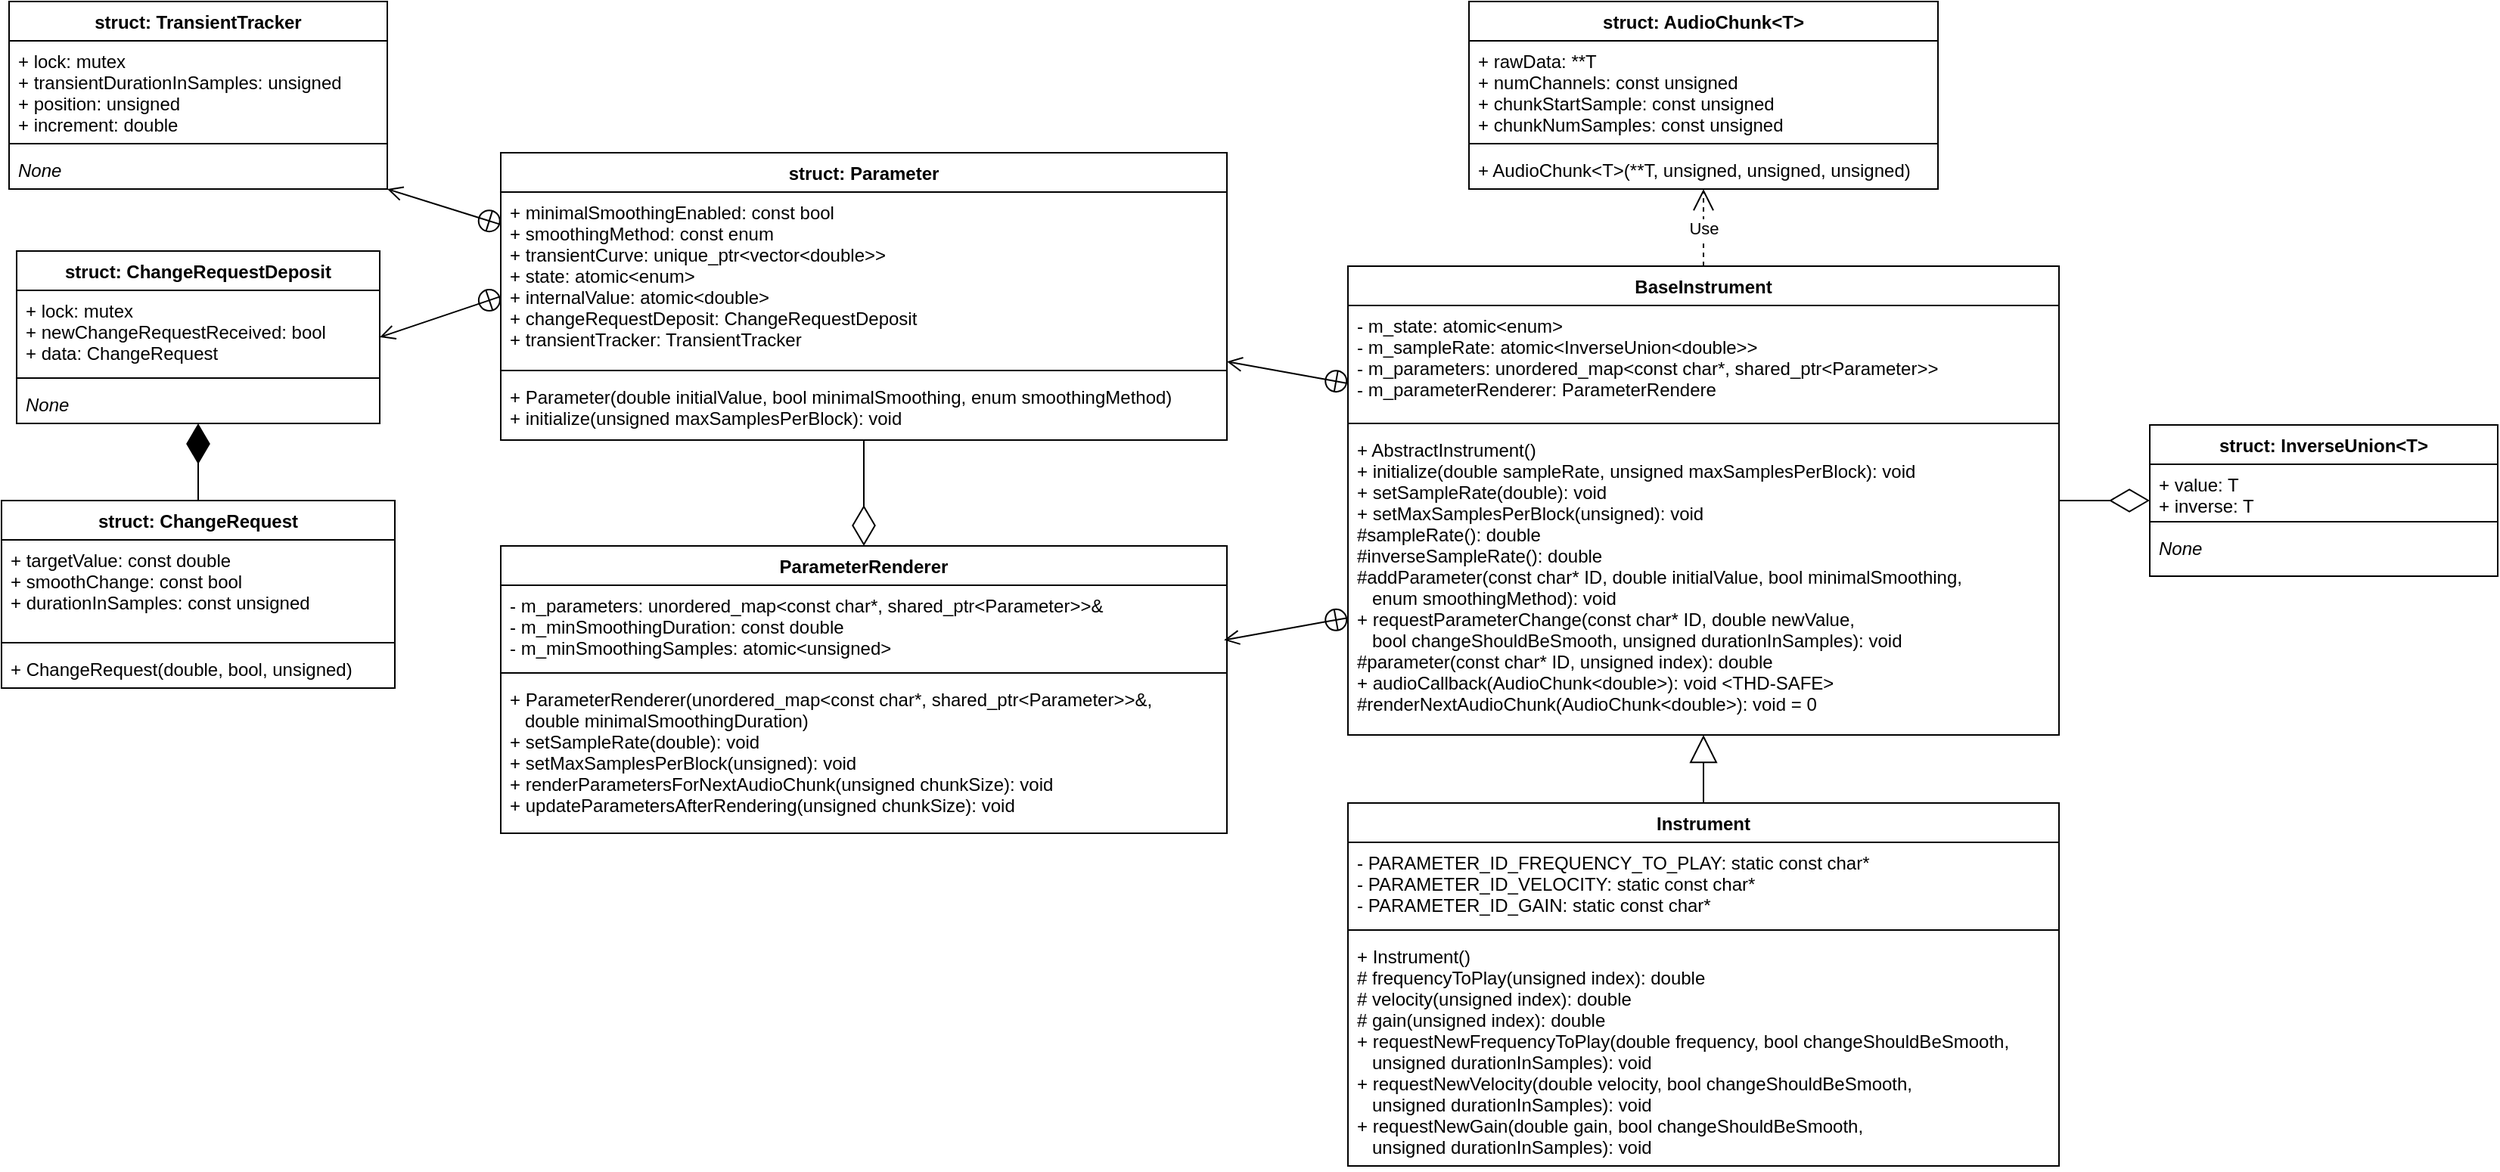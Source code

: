 <mxfile version="12.7.9" type="device"><diagram id="C5RBs43oDa-KdzZeNtuy" name="Page-1"><mxGraphModel dx="2249" dy="769" grid="1" gridSize="10" guides="1" tooltips="1" connect="1" arrows="1" fold="1" page="1" pageScale="1" pageWidth="827" pageHeight="1169" math="0" shadow="0"><root><mxCell id="WIyWlLk6GJQsqaUBKTNV-0"/><mxCell id="WIyWlLk6GJQsqaUBKTNV-1" parent="WIyWlLk6GJQsqaUBKTNV-0"/><mxCell id="WAusQOBAcn_8Y_wAcEOT-0" value="BaseInstrument" style="swimlane;fontStyle=1;align=center;verticalAlign=top;childLayout=stackLayout;horizontal=1;startSize=26;horizontalStack=0;resizeParent=1;resizeParentMax=0;resizeLast=0;collapsible=1;marginBottom=0;swimlaneLine=1;shadow=0;" parent="WIyWlLk6GJQsqaUBKTNV-1" vertex="1"><mxGeometry x="590" y="375" width="470" height="310" as="geometry"><mxRectangle x="230" y="250" width="90" height="26" as="alternateBounds"/></mxGeometry></mxCell><mxCell id="WAusQOBAcn_8Y_wAcEOT-1" value="- m_state: atomic&lt;enum&gt;&#xA;- m_sampleRate: atomic&lt;InverseUnion&lt;double&gt;&gt;&#xA;- m_parameters: unordered_map&lt;const char*, shared_ptr&lt;Parameter&gt;&gt;&#xA;- m_parameterRenderer: ParameterRendere&#xA;" style="text;strokeColor=none;fillColor=none;align=left;verticalAlign=top;spacingLeft=4;spacingRight=4;overflow=hidden;rotatable=0;points=[[0,0.5],[1,0.5]];portConstraint=eastwest;" parent="WAusQOBAcn_8Y_wAcEOT-0" vertex="1"><mxGeometry y="26" width="470" height="74" as="geometry"/></mxCell><mxCell id="WAusQOBAcn_8Y_wAcEOT-2" value="" style="line;strokeWidth=1;fillColor=none;align=left;verticalAlign=middle;spacingTop=-1;spacingLeft=3;spacingRight=3;rotatable=0;labelPosition=right;points=[];portConstraint=eastwest;" parent="WAusQOBAcn_8Y_wAcEOT-0" vertex="1"><mxGeometry y="100" width="470" height="8" as="geometry"/></mxCell><mxCell id="WAusQOBAcn_8Y_wAcEOT-3" value="+ AbstractInstrument()&#xA;+ initialize(double sampleRate, unsigned maxSamplesPerBlock): void&#xA;+ setSampleRate(double): void&#xA;+ setMaxSamplesPerBlock(unsigned): void&#xA;#sampleRate(): double&#xA;#inverseSampleRate(): double&#xA;#addParameter(const char* ID, double initialValue, bool minimalSmoothing,&#xA;   enum smoothingMethod): void&#xA;+ requestParameterChange(const char* ID, double newValue,&#xA;   bool changeShouldBeSmooth, unsigned durationInSamples): void&#xA;#parameter(const char* ID, unsigned index): double&#xA;+ audioCallback(AudioChunk&lt;double&gt;): void &lt;THD-SAFE&gt;&#xA;#renderNextAudioChunk(AudioChunk&lt;double&gt;): void = 0&#xA;" style="text;strokeColor=none;fillColor=none;align=left;verticalAlign=top;spacingLeft=4;spacingRight=4;overflow=hidden;rotatable=0;points=[[0,0.5],[1,0.5]];portConstraint=eastwest;" parent="WAusQOBAcn_8Y_wAcEOT-0" vertex="1"><mxGeometry y="108" width="470" height="202" as="geometry"/></mxCell><mxCell id="WAusQOBAcn_8Y_wAcEOT-5" value="struct: AudioChunk&lt;T&gt;" style="swimlane;fontStyle=1;align=center;verticalAlign=top;childLayout=stackLayout;horizontal=1;startSize=26;horizontalStack=0;resizeParent=1;resizeParentMax=0;resizeLast=0;collapsible=1;marginBottom=0;" parent="WIyWlLk6GJQsqaUBKTNV-1" vertex="1"><mxGeometry x="670" y="200" width="310" height="124" as="geometry"/></mxCell><mxCell id="WAusQOBAcn_8Y_wAcEOT-6" value="+ rawData: **T&#xA;+ numChannels: const unsigned&#xA;+ chunkStartSample: const unsigned&#xA;+ chunkNumSamples: const unsigned&#xA;&#xA;" style="text;strokeColor=none;fillColor=none;align=left;verticalAlign=top;spacingLeft=4;spacingRight=4;overflow=hidden;rotatable=0;points=[[0,0.5],[1,0.5]];portConstraint=eastwest;fontStyle=0" parent="WAusQOBAcn_8Y_wAcEOT-5" vertex="1"><mxGeometry y="26" width="310" height="64" as="geometry"/></mxCell><mxCell id="WAusQOBAcn_8Y_wAcEOT-7" value="" style="line;strokeWidth=1;fillColor=none;align=left;verticalAlign=middle;spacingTop=-1;spacingLeft=3;spacingRight=3;rotatable=0;labelPosition=right;points=[];portConstraint=eastwest;" parent="WAusQOBAcn_8Y_wAcEOT-5" vertex="1"><mxGeometry y="90" width="310" height="8" as="geometry"/></mxCell><mxCell id="WAusQOBAcn_8Y_wAcEOT-8" value="+ AudioChunk&lt;T&gt;(**T, unsigned, unsigned, unsigned)" style="text;strokeColor=none;fillColor=none;align=left;verticalAlign=top;spacingLeft=4;spacingRight=4;overflow=hidden;rotatable=0;points=[[0,0.5],[1,0.5]];portConstraint=eastwest;fontStyle=0" parent="WAusQOBAcn_8Y_wAcEOT-5" vertex="1"><mxGeometry y="98" width="310" height="26" as="geometry"/></mxCell><mxCell id="WAusQOBAcn_8Y_wAcEOT-21" value="struct: InverseUnion&lt;T&gt;" style="swimlane;fontStyle=1;align=center;verticalAlign=top;childLayout=stackLayout;horizontal=1;startSize=26;horizontalStack=0;resizeParent=1;resizeParentMax=0;resizeLast=0;collapsible=1;marginBottom=0;" parent="WIyWlLk6GJQsqaUBKTNV-1" vertex="1"><mxGeometry x="1120" y="480" width="230" height="100" as="geometry"/></mxCell><mxCell id="WAusQOBAcn_8Y_wAcEOT-22" value="+ value: T&#xA;+ inverse: T&#xA;" style="text;strokeColor=none;fillColor=none;align=left;verticalAlign=top;spacingLeft=4;spacingRight=4;overflow=hidden;rotatable=0;points=[[0,0.5],[1,0.5]];portConstraint=eastwest;fontStyle=0" parent="WAusQOBAcn_8Y_wAcEOT-21" vertex="1"><mxGeometry y="26" width="230" height="34" as="geometry"/></mxCell><mxCell id="WAusQOBAcn_8Y_wAcEOT-23" value="" style="line;strokeWidth=1;fillColor=none;align=left;verticalAlign=middle;spacingTop=-1;spacingLeft=3;spacingRight=3;rotatable=0;labelPosition=right;points=[];portConstraint=eastwest;" parent="WAusQOBAcn_8Y_wAcEOT-21" vertex="1"><mxGeometry y="60" width="230" height="8" as="geometry"/></mxCell><mxCell id="WAusQOBAcn_8Y_wAcEOT-24" value="None" style="text;strokeColor=none;fillColor=none;align=left;verticalAlign=top;spacingLeft=4;spacingRight=4;overflow=hidden;rotatable=0;points=[[0,0.5],[1,0.5]];portConstraint=eastwest;fontStyle=2" parent="WAusQOBAcn_8Y_wAcEOT-21" vertex="1"><mxGeometry y="68" width="230" height="32" as="geometry"/></mxCell><mxCell id="7zrHmqrc3NsQJCDWhrxF-0" value="ParameterRenderer" style="swimlane;fontStyle=1;align=center;verticalAlign=top;childLayout=stackLayout;horizontal=1;startSize=26;horizontalStack=0;resizeParent=1;resizeParentMax=0;resizeLast=0;collapsible=1;marginBottom=0;" parent="WIyWlLk6GJQsqaUBKTNV-1" vertex="1"><mxGeometry x="30" y="560" width="480" height="190" as="geometry"/></mxCell><mxCell id="7zrHmqrc3NsQJCDWhrxF-1" value="- m_parameters: unordered_map&lt;const char*, shared_ptr&lt;Parameter&gt;&gt;&amp;&#xA;- m_minSmoothingDuration: const double&#xA;- m_minSmoothingSamples: atomic&lt;unsigned&gt;&#xA;&#xA;&#xA;&#xA;&#xA;" style="text;strokeColor=none;fillColor=none;align=left;verticalAlign=top;spacingLeft=4;spacingRight=4;overflow=hidden;rotatable=0;points=[[0,0.5],[1,0.5]];portConstraint=eastwest;fontStyle=0" parent="7zrHmqrc3NsQJCDWhrxF-0" vertex="1"><mxGeometry y="26" width="480" height="54" as="geometry"/></mxCell><mxCell id="7zrHmqrc3NsQJCDWhrxF-2" value="" style="line;strokeWidth=1;fillColor=none;align=left;verticalAlign=middle;spacingTop=-1;spacingLeft=3;spacingRight=3;rotatable=0;labelPosition=right;points=[];portConstraint=eastwest;" parent="7zrHmqrc3NsQJCDWhrxF-0" vertex="1"><mxGeometry y="80" width="480" height="8" as="geometry"/></mxCell><mxCell id="7zrHmqrc3NsQJCDWhrxF-3" value="+ ParameterRenderer(unordered_map&lt;const char*, shared_ptr&lt;Parameter&gt;&gt;&amp;,&#xA;   double minimalSmoothingDuration)&#xA;+ setSampleRate(double): void&#xA;+ setMaxSamplesPerBlock(unsigned): void&#xA;+ renderParametersForNextAudioChunk(unsigned chunkSize): void&#xA;+ updateParametersAfterRendering(unsigned chunkSize): void&#xA;" style="text;strokeColor=none;fillColor=none;align=left;verticalAlign=top;spacingLeft=4;spacingRight=4;overflow=hidden;rotatable=0;points=[[0,0.5],[1,0.5]];portConstraint=eastwest;fontStyle=0" parent="7zrHmqrc3NsQJCDWhrxF-0" vertex="1"><mxGeometry y="88" width="480" height="102" as="geometry"/></mxCell><mxCell id="7zrHmqrc3NsQJCDWhrxF-4" value="struct: Parameter" style="swimlane;fontStyle=1;align=center;verticalAlign=top;childLayout=stackLayout;horizontal=1;startSize=26;horizontalStack=0;resizeParent=1;resizeParentMax=0;resizeLast=0;collapsible=1;marginBottom=0;" parent="WIyWlLk6GJQsqaUBKTNV-1" vertex="1"><mxGeometry x="30" y="300" width="480" height="190" as="geometry"/></mxCell><mxCell id="7zrHmqrc3NsQJCDWhrxF-5" value="+ minimalSmoothingEnabled: const bool&#xA;+ smoothingMethod: const enum&#xA;+ transientCurve: unique_ptr&lt;vector&lt;double&gt;&gt;&#xA;+ state: atomic&lt;enum&gt;&#xA;+ internalValue: atomic&lt;double&gt;&#xA;+ changeRequestDeposit: ChangeRequestDeposit&#xA;+ transientTracker: TransientTracker&#xA;&#xA;" style="text;strokeColor=none;fillColor=none;align=left;verticalAlign=top;spacingLeft=4;spacingRight=4;overflow=hidden;rotatable=0;points=[[0,0.5],[1,0.5]];portConstraint=eastwest;fontStyle=0" parent="7zrHmqrc3NsQJCDWhrxF-4" vertex="1"><mxGeometry y="26" width="480" height="114" as="geometry"/></mxCell><mxCell id="7zrHmqrc3NsQJCDWhrxF-6" value="" style="line;strokeWidth=1;fillColor=none;align=left;verticalAlign=middle;spacingTop=-1;spacingLeft=3;spacingRight=3;rotatable=0;labelPosition=right;points=[];portConstraint=eastwest;" parent="7zrHmqrc3NsQJCDWhrxF-4" vertex="1"><mxGeometry y="140" width="480" height="8" as="geometry"/></mxCell><mxCell id="7zrHmqrc3NsQJCDWhrxF-7" value="+ Parameter(double initialValue, bool minimalSmoothing, enum smoothingMethod)&#xA;+ initialize(unsigned maxSamplesPerBlock): void&#xA;" style="text;strokeColor=none;fillColor=none;align=left;verticalAlign=top;spacingLeft=4;spacingRight=4;overflow=hidden;rotatable=0;points=[[0,0.5],[1,0.5]];portConstraint=eastwest;fontStyle=0" parent="7zrHmqrc3NsQJCDWhrxF-4" vertex="1"><mxGeometry y="148" width="480" height="42" as="geometry"/></mxCell><mxCell id="7zrHmqrc3NsQJCDWhrxF-9" value="" style="endArrow=open;startArrow=circlePlus;endFill=0;startFill=0;endSize=8;html=1;strokeColor=#000000;fontColor=#FF3333;entryX=0.996;entryY=0.672;entryDx=0;entryDy=0;entryPerimeter=0;exitX=0;exitY=0.75;exitDx=0;exitDy=0;" parent="WIyWlLk6GJQsqaUBKTNV-1" source="WAusQOBAcn_8Y_wAcEOT-0" target="7zrHmqrc3NsQJCDWhrxF-1" edge="1"><mxGeometry width="160" relative="1" as="geometry"><mxPoint x="630" y="519" as="sourcePoint"/><mxPoint x="580" y="363" as="targetPoint"/></mxGeometry></mxCell><mxCell id="7zrHmqrc3NsQJCDWhrxF-11" value="" style="endArrow=diamondThin;endFill=0;endSize=24;html=1;strokeColor=#000000;fontColor=#FF3333;exitX=0.5;exitY=1;exitDx=0;exitDy=0;entryX=0.5;entryY=0;entryDx=0;entryDy=0;" parent="WIyWlLk6GJQsqaUBKTNV-1" source="7zrHmqrc3NsQJCDWhrxF-4" target="7zrHmqrc3NsQJCDWhrxF-0" edge="1"><mxGeometry width="160" relative="1" as="geometry"><mxPoint x="555" y="610" as="sourcePoint"/><mxPoint x="320" y="500" as="targetPoint"/></mxGeometry></mxCell><mxCell id="7zrHmqrc3NsQJCDWhrxF-31" value="" style="endArrow=open;startArrow=circlePlus;endFill=0;startFill=0;endSize=8;html=1;strokeColor=#000000;fontColor=#FF3333;exitX=0;exitY=0.25;exitDx=0;exitDy=0;" parent="WIyWlLk6GJQsqaUBKTNV-1" source="WAusQOBAcn_8Y_wAcEOT-0" target="7zrHmqrc3NsQJCDWhrxF-4" edge="1"><mxGeometry width="160" relative="1" as="geometry"><mxPoint x="640" y="431.31" as="sourcePoint"/><mxPoint x="580" y="429.489" as="targetPoint"/></mxGeometry></mxCell><mxCell id="7zrHmqrc3NsQJCDWhrxF-45" value="struct: ChangeRequest" style="swimlane;fontStyle=1;align=center;verticalAlign=top;childLayout=stackLayout;horizontal=1;startSize=26;horizontalStack=0;resizeParent=1;resizeParentMax=0;resizeLast=0;collapsible=1;marginBottom=0;" parent="WIyWlLk6GJQsqaUBKTNV-1" vertex="1"><mxGeometry x="-300" y="530" width="260" height="124" as="geometry"/></mxCell><mxCell id="7zrHmqrc3NsQJCDWhrxF-46" value="+ targetValue: const double&#xA;+ smoothChange: const bool&#xA;+ durationInSamples: const unsigned" style="text;strokeColor=none;fillColor=none;align=left;verticalAlign=top;spacingLeft=4;spacingRight=4;overflow=hidden;rotatable=0;points=[[0,0.5],[1,0.5]];portConstraint=eastwest;fontStyle=0" parent="7zrHmqrc3NsQJCDWhrxF-45" vertex="1"><mxGeometry y="26" width="260" height="64" as="geometry"/></mxCell><mxCell id="7zrHmqrc3NsQJCDWhrxF-47" value="" style="line;strokeWidth=1;fillColor=none;align=left;verticalAlign=middle;spacingTop=-1;spacingLeft=3;spacingRight=3;rotatable=0;labelPosition=right;points=[];portConstraint=eastwest;" parent="7zrHmqrc3NsQJCDWhrxF-45" vertex="1"><mxGeometry y="90" width="260" height="8" as="geometry"/></mxCell><mxCell id="7zrHmqrc3NsQJCDWhrxF-48" value="+ ChangeRequest(double, bool, unsigned)" style="text;strokeColor=none;fillColor=none;align=left;verticalAlign=top;spacingLeft=4;spacingRight=4;overflow=hidden;rotatable=0;points=[[0,0.5],[1,0.5]];portConstraint=eastwest;fontStyle=0" parent="7zrHmqrc3NsQJCDWhrxF-45" vertex="1"><mxGeometry y="98" width="260" height="26" as="geometry"/></mxCell><mxCell id="7zrHmqrc3NsQJCDWhrxF-53" value="" style="endArrow=diamondThin;endFill=0;endSize=24;html=1;strokeColor=#000000;fontColor=#FF3333;exitX=1;exitY=0.5;exitDx=0;exitDy=0;entryX=0;entryY=0.5;entryDx=0;entryDy=0;" parent="WIyWlLk6GJQsqaUBKTNV-1" source="WAusQOBAcn_8Y_wAcEOT-0" target="WAusQOBAcn_8Y_wAcEOT-21" edge="1"><mxGeometry width="160" relative="1" as="geometry"><mxPoint x="1070" y="640" as="sourcePoint"/><mxPoint x="1230" y="640" as="targetPoint"/></mxGeometry></mxCell><mxCell id="yeAibBYEdw0lilPvQ83t-0" value="struct: ChangeRequestDeposit" style="swimlane;fontStyle=1;align=center;verticalAlign=top;childLayout=stackLayout;horizontal=1;startSize=26;horizontalStack=0;resizeParent=1;resizeParentMax=0;resizeLast=0;collapsible=1;marginBottom=0;" parent="WIyWlLk6GJQsqaUBKTNV-1" vertex="1"><mxGeometry x="-290" y="365" width="240" height="114" as="geometry"/></mxCell><mxCell id="yeAibBYEdw0lilPvQ83t-1" value="+ lock: mutex&#xA;+ newChangeRequestReceived: bool&#xA;+ data: ChangeRequest&#xA;&#xA;" style="text;strokeColor=none;fillColor=none;align=left;verticalAlign=top;spacingLeft=4;spacingRight=4;overflow=hidden;rotatable=0;points=[[0,0.5],[1,0.5]];portConstraint=eastwest;fontStyle=0" parent="yeAibBYEdw0lilPvQ83t-0" vertex="1"><mxGeometry y="26" width="240" height="54" as="geometry"/></mxCell><mxCell id="yeAibBYEdw0lilPvQ83t-2" value="" style="line;strokeWidth=1;fillColor=none;align=left;verticalAlign=middle;spacingTop=-1;spacingLeft=3;spacingRight=3;rotatable=0;labelPosition=right;points=[];portConstraint=eastwest;" parent="yeAibBYEdw0lilPvQ83t-0" vertex="1"><mxGeometry y="80" width="240" height="8" as="geometry"/></mxCell><mxCell id="yeAibBYEdw0lilPvQ83t-3" value="None" style="text;strokeColor=none;fillColor=none;align=left;verticalAlign=top;spacingLeft=4;spacingRight=4;overflow=hidden;rotatable=0;points=[[0,0.5],[1,0.5]];portConstraint=eastwest;fontStyle=2" parent="yeAibBYEdw0lilPvQ83t-0" vertex="1"><mxGeometry y="88" width="240" height="26" as="geometry"/></mxCell><mxCell id="yeAibBYEdw0lilPvQ83t-4" value="" style="endArrow=open;startArrow=circlePlus;endFill=0;startFill=0;endSize=8;html=1;entryX=1;entryY=0.5;entryDx=0;entryDy=0;exitX=0;exitY=0.5;exitDx=0;exitDy=0;" parent="WIyWlLk6GJQsqaUBKTNV-1" source="7zrHmqrc3NsQJCDWhrxF-4" target="yeAibBYEdw0lilPvQ83t-0" edge="1"><mxGeometry width="160" relative="1" as="geometry"><mxPoint x="-400" y="430" as="sourcePoint"/><mxPoint x="-240" y="430" as="targetPoint"/></mxGeometry></mxCell><mxCell id="e9hHouAsoUfBAuOKl_hJ-12" value="struct: TransientTracker" style="swimlane;fontStyle=1;align=center;verticalAlign=top;childLayout=stackLayout;horizontal=1;startSize=26;horizontalStack=0;resizeParent=1;resizeParentMax=0;resizeLast=0;collapsible=1;marginBottom=0;" parent="WIyWlLk6GJQsqaUBKTNV-1" vertex="1"><mxGeometry x="-295" y="200" width="250" height="124" as="geometry"/></mxCell><mxCell id="e9hHouAsoUfBAuOKl_hJ-13" value="+ lock: mutex&#xA;+ transientDurationInSamples: unsigned&#xA;+ position: unsigned&#xA;+ increment: double&#xA;" style="text;strokeColor=none;fillColor=none;align=left;verticalAlign=top;spacingLeft=4;spacingRight=4;overflow=hidden;rotatable=0;points=[[0,0.5],[1,0.5]];portConstraint=eastwest;fontStyle=0" parent="e9hHouAsoUfBAuOKl_hJ-12" vertex="1"><mxGeometry y="26" width="250" height="64" as="geometry"/></mxCell><mxCell id="e9hHouAsoUfBAuOKl_hJ-14" value="" style="line;strokeWidth=1;fillColor=none;align=left;verticalAlign=middle;spacingTop=-1;spacingLeft=3;spacingRight=3;rotatable=0;labelPosition=right;points=[];portConstraint=eastwest;" parent="e9hHouAsoUfBAuOKl_hJ-12" vertex="1"><mxGeometry y="90" width="250" height="8" as="geometry"/></mxCell><mxCell id="e9hHouAsoUfBAuOKl_hJ-15" value="None" style="text;strokeColor=none;fillColor=none;align=left;verticalAlign=top;spacingLeft=4;spacingRight=4;overflow=hidden;rotatable=0;points=[[0,0.5],[1,0.5]];portConstraint=eastwest;fontStyle=2" parent="e9hHouAsoUfBAuOKl_hJ-12" vertex="1"><mxGeometry y="98" width="250" height="26" as="geometry"/></mxCell><mxCell id="Mpj0loe4zUad_PHG-uMe-0" value="" style="endArrow=open;startArrow=circlePlus;endFill=0;startFill=0;endSize=8;html=1;entryX=1;entryY=1;entryDx=0;entryDy=0;exitX=0;exitY=0.25;exitDx=0;exitDy=0;" parent="WIyWlLk6GJQsqaUBKTNV-1" source="7zrHmqrc3NsQJCDWhrxF-4" target="e9hHouAsoUfBAuOKl_hJ-12" edge="1"><mxGeometry width="160" relative="1" as="geometry"><mxPoint x="40" y="415" as="sourcePoint"/><mxPoint x="-40" y="432" as="targetPoint"/></mxGeometry></mxCell><mxCell id="zjFda36teR0mxOpmgT2M-0" value="Instrument" style="swimlane;fontStyle=1;align=center;verticalAlign=top;childLayout=stackLayout;horizontal=1;startSize=26;horizontalStack=0;resizeParent=1;resizeParentMax=0;resizeLast=0;collapsible=1;marginBottom=0;" parent="WIyWlLk6GJQsqaUBKTNV-1" vertex="1"><mxGeometry x="590" y="730" width="470" height="240" as="geometry"/></mxCell><mxCell id="zjFda36teR0mxOpmgT2M-1" value="- PARAMETER_ID_FREQUENCY_TO_PLAY: static const char*&#xA;- PARAMETER_ID_VELOCITY: static const char*&#xA;- PARAMETER_ID_GAIN: static const char*" style="text;strokeColor=none;fillColor=none;align=left;verticalAlign=top;spacingLeft=4;spacingRight=4;overflow=hidden;rotatable=0;points=[[0,0.5],[1,0.5]];portConstraint=eastwest;fontStyle=0" parent="zjFda36teR0mxOpmgT2M-0" vertex="1"><mxGeometry y="26" width="470" height="54" as="geometry"/></mxCell><mxCell id="zjFda36teR0mxOpmgT2M-2" value="" style="line;strokeWidth=1;fillColor=none;align=left;verticalAlign=middle;spacingTop=-1;spacingLeft=3;spacingRight=3;rotatable=0;labelPosition=right;points=[];portConstraint=eastwest;" parent="zjFda36teR0mxOpmgT2M-0" vertex="1"><mxGeometry y="80" width="470" height="8" as="geometry"/></mxCell><mxCell id="zjFda36teR0mxOpmgT2M-3" value="+ Instrument()&#xA;# frequencyToPlay(unsigned index): double&#xA;# velocity(unsigned index): double&#xA;# gain(unsigned index): double&#xA;+ requestNewFrequencyToPlay(double frequency, bool changeShouldBeSmooth,&#xA;   unsigned durationInSamples): void&#xA;+ requestNewVelocity(double velocity, bool changeShouldBeSmooth,&#xA;   unsigned durationInSamples): void&#xA;+ requestNewGain(double gain, bool changeShouldBeSmooth,&#xA;   unsigned durationInSamples): void&#xA;" style="text;strokeColor=none;fillColor=none;align=left;verticalAlign=top;spacingLeft=4;spacingRight=4;overflow=hidden;rotatable=0;points=[[0,0.5],[1,0.5]];portConstraint=eastwest;fontStyle=0" parent="zjFda36teR0mxOpmgT2M-0" vertex="1"><mxGeometry y="88" width="470" height="152" as="geometry"/></mxCell><mxCell id="zjFda36teR0mxOpmgT2M-4" value="" style="endArrow=diamondThin;endFill=1;endSize=24;html=1;exitX=0.5;exitY=0;exitDx=0;exitDy=0;entryX=0.5;entryY=1;entryDx=0;entryDy=0;" parent="WIyWlLk6GJQsqaUBKTNV-1" source="7zrHmqrc3NsQJCDWhrxF-45" target="yeAibBYEdw0lilPvQ83t-0" edge="1"><mxGeometry width="160" relative="1" as="geometry"><mxPoint x="-210" y="710" as="sourcePoint"/><mxPoint x="-50" y="710" as="targetPoint"/></mxGeometry></mxCell><mxCell id="zjFda36teR0mxOpmgT2M-5" value="" style="endArrow=block;endSize=16;endFill=0;html=1;exitX=0.5;exitY=0;exitDx=0;exitDy=0;entryX=0.5;entryY=1;entryDx=0;entryDy=0;" parent="WIyWlLk6GJQsqaUBKTNV-1" source="zjFda36teR0mxOpmgT2M-0" target="WAusQOBAcn_8Y_wAcEOT-0" edge="1"><mxGeometry width="160" relative="1" as="geometry"><mxPoint x="-60" y="830" as="sourcePoint"/><mxPoint x="100" y="830" as="targetPoint"/></mxGeometry></mxCell><mxCell id="HukPmgsFwPixeJQ14L0m-1" value="Use" style="endArrow=open;endSize=12;dashed=1;html=1;exitX=0.5;exitY=0;exitDx=0;exitDy=0;entryX=0.5;entryY=1;entryDx=0;entryDy=0;" edge="1" parent="WIyWlLk6GJQsqaUBKTNV-1" source="WAusQOBAcn_8Y_wAcEOT-0" target="WAusQOBAcn_8Y_wAcEOT-5"><mxGeometry width="160" relative="1" as="geometry"><mxPoint x="1020" y="300" as="sourcePoint"/><mxPoint x="1180" y="300" as="targetPoint"/></mxGeometry></mxCell></root></mxGraphModel></diagram></mxfile>